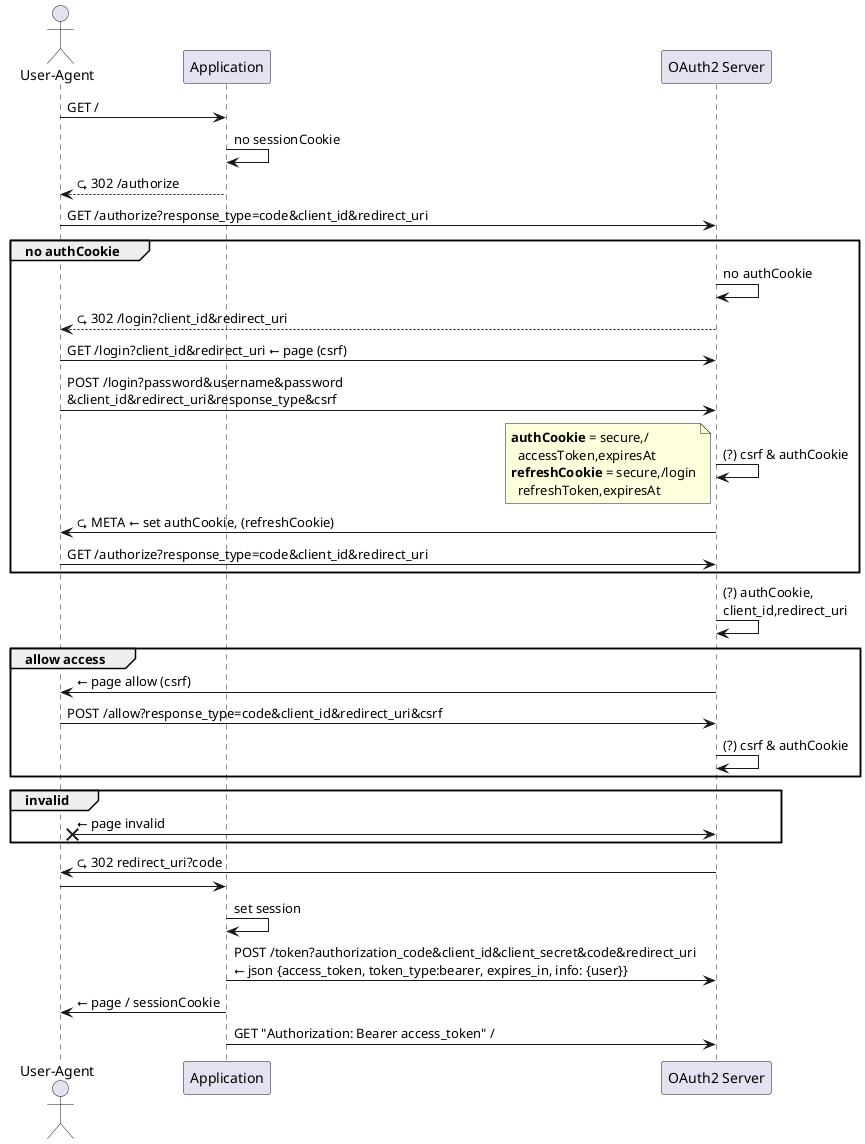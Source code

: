 @startuml

'⭠⮎

actor "User-Agent" as ua
participant "Application" as app
participant "OAuth2 Server" as auth

ua -> app : GET /
app -> app : no sessionCookie
ua <-- app : ⮎ 302 /authorize

ua -> auth : GET /authorize?response_type=code&client_id&redirect_uri

group no authCookie

  auth -> auth : no authCookie
  ua <-- auth : ⮎ 302 /login?client_id&redirect_uri
  ua -> auth : GET /login?client_id&redirect_uri ⭠ page (csrf)
  ua -> auth : POST /login?password&username&password\n&client_id&redirect_uri&response_type&csrf
  auth -> auth : (?) csrf & authCookie

  note left
  **authCookie** = secure,/
    accessToken,expiresAt
  **refreshCookie** = secure,/login
    refreshToken,expiresAt
  end note

  ua <- auth : ⮎ META ⭠ set authCookie, (refreshCookie)
  ua -> auth : GET /authorize?response_type=code&client_id&redirect_uri

end 'group no authCookie

auth -> auth : (?) authCookie,\nclient_id,redirect_uri

group allow access

  ua <- auth : ⭠ page allow (csrf)
  ua -> auth : POST /allow?response_type=code&client_id&redirect_uri&csrf
  auth -> auth : (?) csrf & authCookie

end 'group allow access

group invalid

  ua x- auth : ⭠ page invalid

end 'group invalid

ua <- auth : ⮎ 302 redirect_uri?code
ua -> app
app -> app : set session

app -> auth : POST /token?authorization_code&client_id&client_secret&code&redirect_uri \n⭠ json {access_token, token_type:bearer, expires_in, info: {user}}

ua <- app : ⭠ page / sessionCookie

app -> auth : GET "Authorization: Bearer access_token" /

@enduml
